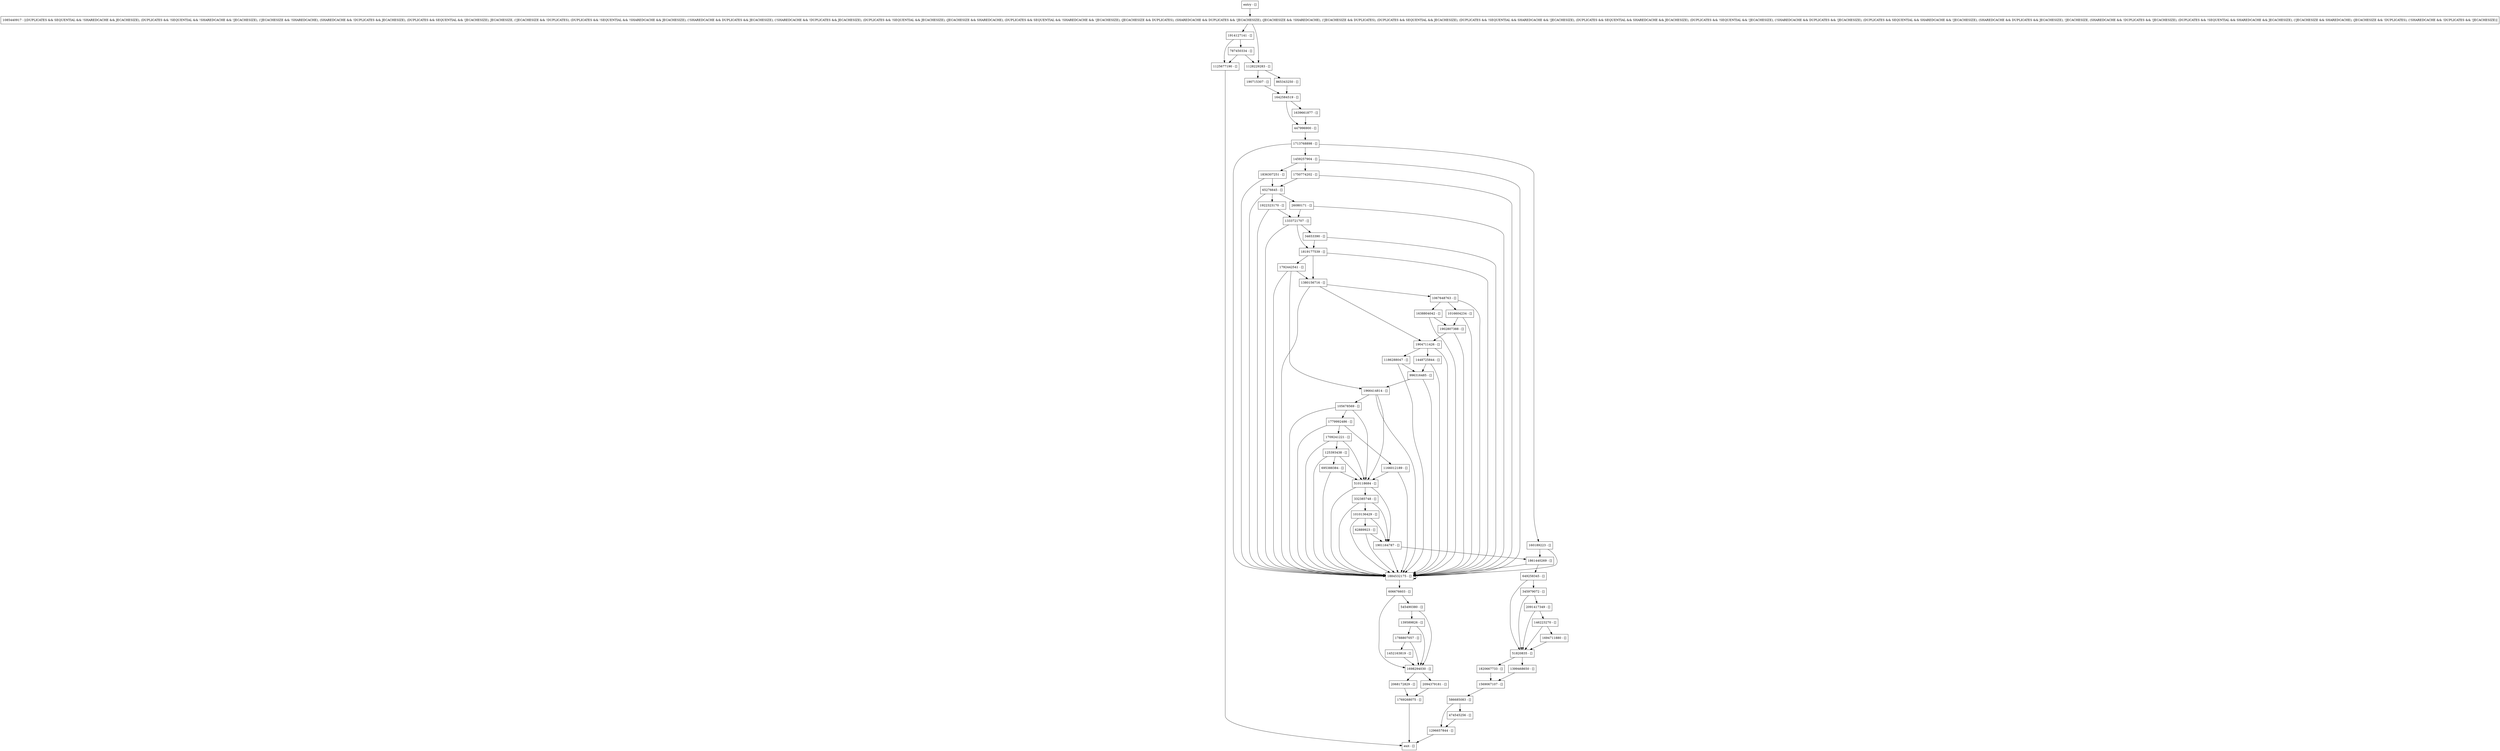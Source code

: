 digraph searchRangeSerializable {
node [shape=record];
1820667733 [label="1820667733 - []"];
447996900 [label="447996900 - []"];
139589826 [label="139589826 - []"];
1010136429 [label="1010136429 - []"];
190715307 [label="190715307 - []"];
1166012189 [label="1166012189 - []"];
1779992486 [label="1779992486 - []"];
1901164787 [label="1901164787 - []"];
1296657844 [label="1296657844 - []"];
1333721707 [label="1333721707 - []"];
51820835 [label="51820835 - []"];
65276645 [label="65276645 - []"];
1819177539 [label="1819177539 - []"];
586685083 [label="586685083 - []"];
695388384 [label="695388384 - []"];
34653390 [label="34653390 - []"];
474545256 [label="474545256 - []"];
125393438 [label="125393438 - []"];
1861440269 [label="1861440269 - []"];
1914127141 [label="1914127141 - []"];
1186288047 [label="1186288047 - []"];
1448725844 [label="1448725844 - []"];
1769268075 [label="1769268075 - []"];
62889923 [label="62889923 - []"];
345979072 [label="345979072 - []"];
1067648763 [label="1067648763 - []"];
1698294030 [label="1698294030 - []"];
1694711880 [label="1694711880 - []"];
entry [label="entry - []"];
exit [label="exit - []"];
787450334 [label="787450334 - []"];
2094379181 [label="2094379181 - []"];
1085440917 [label="1085440917 - [(DUPLICATES && SEQUENTIAL && !SHAREDCACHE && JECACHESIZE), (DUPLICATES && !SEQUENTIAL && !SHAREDCACHE && !JECACHESIZE), (!JECACHESIZE && !SHAREDCACHE), (SHAREDCACHE && !DUPLICATES && JECACHESIZE), (DUPLICATES && SEQUENTIAL && !JECACHESIZE), JECACHESIZE, (!JECACHESIZE && !DUPLICATES), (DUPLICATES && !SEQUENTIAL && !SHAREDCACHE && JECACHESIZE), (!SHAREDCACHE && DUPLICATES && JECACHESIZE), (!SHAREDCACHE && !DUPLICATES && JECACHESIZE), (DUPLICATES && !SEQUENTIAL && JECACHESIZE), (JECACHESIZE && SHAREDCACHE), (DUPLICATES && SEQUENTIAL && !SHAREDCACHE && !JECACHESIZE), (JECACHESIZE && DUPLICATES), (SHAREDCACHE && DUPLICATES && !JECACHESIZE), (JECACHESIZE && !SHAREDCACHE), (!JECACHESIZE && DUPLICATES), (DUPLICATES && SEQUENTIAL && JECACHESIZE), (DUPLICATES && !SEQUENTIAL && SHAREDCACHE && !JECACHESIZE), (DUPLICATES && SEQUENTIAL && SHAREDCACHE && JECACHESIZE), (DUPLICATES && !SEQUENTIAL && !JECACHESIZE), (!SHAREDCACHE && DUPLICATES && !JECACHESIZE), (DUPLICATES && SEQUENTIAL && SHAREDCACHE && !JECACHESIZE), (SHAREDCACHE && DUPLICATES && JECACHESIZE), !JECACHESIZE, (SHAREDCACHE && !DUPLICATES && !JECACHESIZE), (DUPLICATES && !SEQUENTIAL && SHAREDCACHE && JECACHESIZE), (!JECACHESIZE && SHAREDCACHE), (JECACHESIZE && !DUPLICATES), (!SHAREDCACHE && !DUPLICATES && !JECACHESIZE)]"];
1902807388 [label="1902807388 - []"];
1399468650 [label="1399468650 - []"];
649258345 [label="649258345 - []"];
160189223 [label="160189223 - []"];
606676603 [label="606676603 - []"];
545490380 [label="545490380 - []"];
1638804042 [label="1638804042 - []"];
1639661877 [label="1639661877 - []"];
1125677190 [label="1125677190 - []"];
1904711426 [label="1904711426 - []"];
1452163819 [label="1452163819 - []"];
865343250 [label="865343250 - []"];
1709241221 [label="1709241221 - []"];
1128229283 [label="1128229283 - []"];
1380156716 [label="1380156716 - []"];
1459257904 [label="1459257904 - []"];
2091417349 [label="2091417349 - []"];
1713768898 [label="1713768898 - []"];
1922323170 [label="1922323170 - []"];
1750774202 [label="1750774202 - []"];
1836307251 [label="1836307251 - []"];
996316485 [label="996316485 - []"];
1016604234 [label="1016604234 - []"];
1966414814 [label="1966414814 - []"];
1792442541 [label="1792442541 - []"];
105678569 [label="105678569 - []"];
2068172829 [label="2068172829 - []"];
510118684 [label="510118684 - []"];
332385748 [label="332385748 - []"];
1788807057 [label="1788807057 - []"];
26080171 [label="26080171 - []"];
1569067107 [label="1569067107 - []"];
146223270 [label="146223270 - []"];
1884532175 [label="1884532175 - []"];
1642584519 [label="1642584519 - []"];
entry;
exit;
1820667733 -> 1569067107;
447996900 -> 1713768898;
139589826 -> 1788807057;
139589826 -> 1698294030;
1010136429 -> 1901164787;
1010136429 -> 62889923;
1010136429 -> 1884532175;
190715307 -> 1642584519;
1166012189 -> 510118684;
1166012189 -> 1884532175;
1779992486 -> 1709241221;
1779992486 -> 1166012189;
1779992486 -> 1884532175;
1901164787 -> 1861440269;
1901164787 -> 1884532175;
1296657844 -> exit;
1333721707 -> 1819177539;
1333721707 -> 1884532175;
1333721707 -> 34653390;
51820835 -> 1820667733;
51820835 -> 1399468650;
65276645 -> 1922323170;
65276645 -> 26080171;
65276645 -> 1884532175;
1819177539 -> 1792442541;
1819177539 -> 1380156716;
1819177539 -> 1884532175;
586685083 -> 1296657844;
586685083 -> 474545256;
695388384 -> 510118684;
695388384 -> 1884532175;
34653390 -> 1819177539;
34653390 -> 1884532175;
474545256 -> 1296657844;
125393438 -> 510118684;
125393438 -> 695388384;
125393438 -> 1884532175;
1861440269 -> 649258345;
1861440269 -> 1884532175;
1914127141 -> 787450334;
1914127141 -> 1125677190;
1186288047 -> 996316485;
1186288047 -> 1884532175;
1448725844 -> 996316485;
1448725844 -> 1884532175;
1769268075 -> exit;
62889923 -> 1901164787;
62889923 -> 1884532175;
345979072 -> 51820835;
345979072 -> 2091417349;
1067648763 -> 1016604234;
1067648763 -> 1884532175;
1067648763 -> 1638804042;
1698294030 -> 2094379181;
1698294030 -> 2068172829;
1694711880 -> 51820835;
entry -> 1085440917;
787450334 -> 1125677190;
787450334 -> 1128229283;
2094379181 -> 1769268075;
1085440917 -> 1914127141;
1085440917 -> 1128229283;
1902807388 -> 1904711426;
1902807388 -> 1884532175;
1399468650 -> 1569067107;
649258345 -> 51820835;
649258345 -> 345979072;
160189223 -> 1861440269;
160189223 -> 1884532175;
606676603 -> 545490380;
606676603 -> 1698294030;
545490380 -> 139589826;
545490380 -> 1698294030;
1638804042 -> 1902807388;
1638804042 -> 1884532175;
1639661877 -> 447996900;
1125677190 -> exit;
1904711426 -> 1186288047;
1904711426 -> 1448725844;
1904711426 -> 1884532175;
1452163819 -> 1698294030;
865343250 -> 1642584519;
1709241221 -> 125393438;
1709241221 -> 510118684;
1709241221 -> 1884532175;
1128229283 -> 190715307;
1128229283 -> 865343250;
1380156716 -> 1904711426;
1380156716 -> 1067648763;
1380156716 -> 1884532175;
1459257904 -> 1750774202;
1459257904 -> 1836307251;
1459257904 -> 1884532175;
2091417349 -> 51820835;
2091417349 -> 146223270;
1713768898 -> 160189223;
1713768898 -> 1459257904;
1713768898 -> 1884532175;
1922323170 -> 1333721707;
1922323170 -> 1884532175;
1750774202 -> 65276645;
1750774202 -> 1884532175;
1836307251 -> 65276645;
1836307251 -> 1884532175;
996316485 -> 1884532175;
996316485 -> 1966414814;
1016604234 -> 1902807388;
1016604234 -> 1884532175;
1966414814 -> 105678569;
1966414814 -> 510118684;
1966414814 -> 1884532175;
1792442541 -> 1380156716;
1792442541 -> 1884532175;
1792442541 -> 1966414814;
105678569 -> 510118684;
105678569 -> 1779992486;
105678569 -> 1884532175;
2068172829 -> 1769268075;
510118684 -> 1901164787;
510118684 -> 332385748;
510118684 -> 1884532175;
332385748 -> 1901164787;
332385748 -> 1010136429;
332385748 -> 1884532175;
1788807057 -> 1452163819;
1788807057 -> 1698294030;
26080171 -> 1333721707;
26080171 -> 1884532175;
1569067107 -> 586685083;
146223270 -> 1694711880;
146223270 -> 51820835;
1884532175 -> 1884532175;
1884532175 -> 606676603;
1642584519 -> 1639661877;
1642584519 -> 447996900;
}
